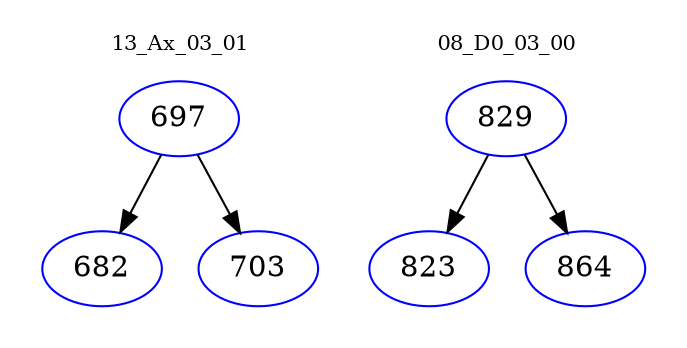 digraph{
subgraph cluster_0 {
color = white
label = "13_Ax_03_01";
fontsize=10;
T0_697 [label="697", color="blue"]
T0_697 -> T0_682 [color="black"]
T0_682 [label="682", color="blue"]
T0_697 -> T0_703 [color="black"]
T0_703 [label="703", color="blue"]
}
subgraph cluster_1 {
color = white
label = "08_D0_03_00";
fontsize=10;
T1_829 [label="829", color="blue"]
T1_829 -> T1_823 [color="black"]
T1_823 [label="823", color="blue"]
T1_829 -> T1_864 [color="black"]
T1_864 [label="864", color="blue"]
}
}
